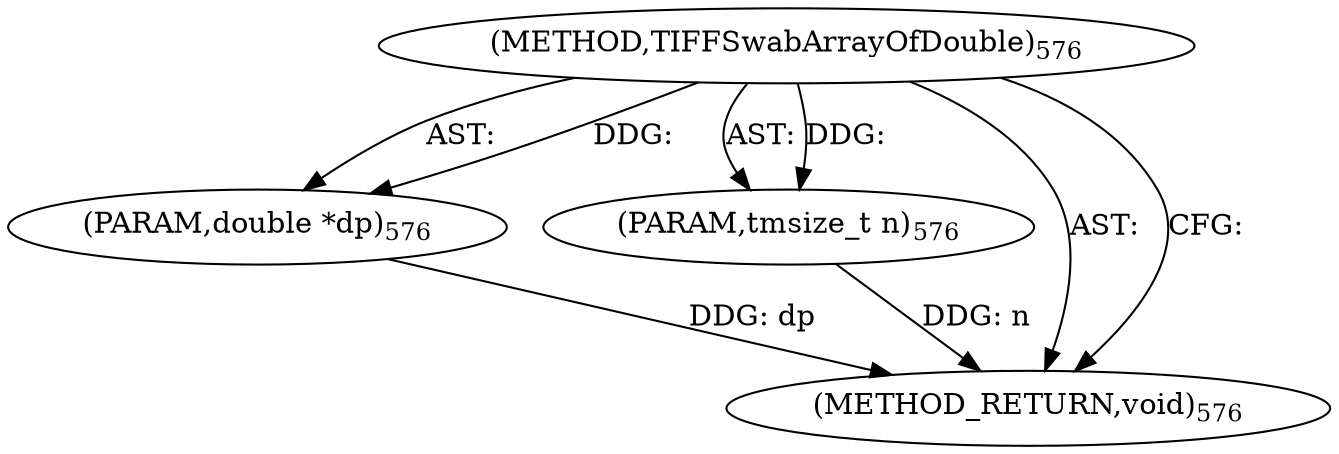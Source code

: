 digraph "TIFFSwabArrayOfDouble" {  
"9250" [label = <(METHOD,TIFFSwabArrayOfDouble)<SUB>576</SUB>> ]
"9251" [label = <(PARAM,double *dp)<SUB>576</SUB>> ]
"9252" [label = <(PARAM,tmsize_t n)<SUB>576</SUB>> ]
"9253" [label = <(METHOD_RETURN,void)<SUB>576</SUB>> ]
  "9250" -> "9251"  [ label = "AST: "] 
  "9250" -> "9252"  [ label = "AST: "] 
  "9250" -> "9253"  [ label = "AST: "] 
  "9250" -> "9253"  [ label = "CFG: "] 
  "9251" -> "9253"  [ label = "DDG: dp"] 
  "9252" -> "9253"  [ label = "DDG: n"] 
  "9250" -> "9251"  [ label = "DDG: "] 
  "9250" -> "9252"  [ label = "DDG: "] 
}
